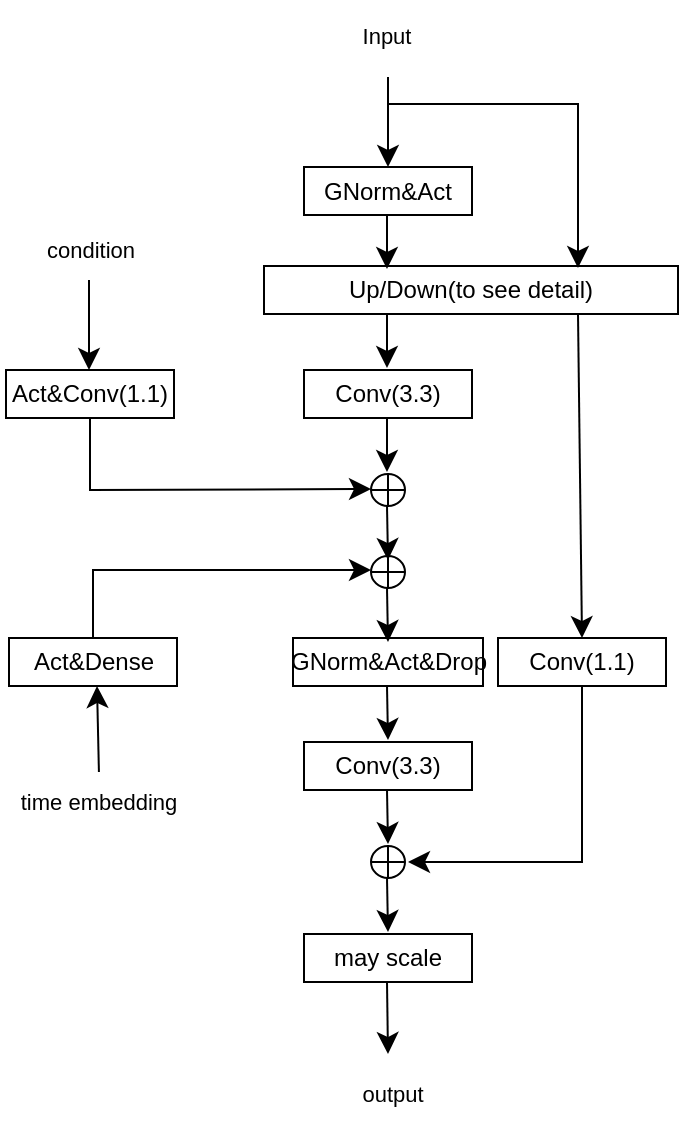 <mxfile version="24.4.9" type="github">
  <diagram name="第 1 页" id="DygReybCaxGx-a4C5FJK">
    <mxGraphModel dx="731" dy="1937" grid="0" gridSize="10" guides="1" tooltips="1" connect="1" arrows="1" fold="1" page="1" pageScale="1" pageWidth="827" pageHeight="1169" math="0" shadow="0">
      <root>
        <mxCell id="0" />
        <mxCell id="1" parent="0" />
        <mxCell id="dHpL6YyHzRV8pgzfWaLm-1" value="GNorm&amp;amp;Act" style="rounded=0;whiteSpace=wrap;html=1;" parent="1" vertex="1">
          <mxGeometry x="279" y="-1041.5" width="84" height="24" as="geometry" />
        </mxCell>
        <mxCell id="ozLYUpGJG7Qx-HOikFMH-2" value="" style="endArrow=classic;html=1;rounded=0;fontSize=12;startSize=8;endSize=8;" parent="1" edge="1">
          <mxGeometry width="50" height="50" relative="1" as="geometry">
            <mxPoint x="321" y="-1086.5" as="sourcePoint" />
            <mxPoint x="321" y="-1041.5" as="targetPoint" />
          </mxGeometry>
        </mxCell>
        <mxCell id="ozLYUpGJG7Qx-HOikFMH-3" value="&lt;font style=&quot;font-size: 11px;&quot;&gt;Input&lt;/font&gt;" style="text;html=1;align=center;verticalAlign=middle;resizable=0;points=[];autosize=1;strokeColor=none;fillColor=none;fontSize=16;rounded=0;" parent="1" vertex="1">
          <mxGeometry x="298.5" y="-1125" width="42" height="31" as="geometry" />
        </mxCell>
        <mxCell id="ozLYUpGJG7Qx-HOikFMH-5" value="Up/Down(to see detail)" style="rounded=0;whiteSpace=wrap;html=1;" parent="1" vertex="1">
          <mxGeometry x="259" y="-992" width="207" height="24" as="geometry" />
        </mxCell>
        <mxCell id="ozLYUpGJG7Qx-HOikFMH-6" value="" style="endArrow=classic;html=1;rounded=0;fontSize=12;startSize=8;endSize=8;" parent="1" edge="1">
          <mxGeometry width="50" height="50" relative="1" as="geometry">
            <mxPoint x="320.5" y="-1017.5" as="sourcePoint" />
            <mxPoint x="320.5" y="-990.5" as="targetPoint" />
          </mxGeometry>
        </mxCell>
        <mxCell id="ozLYUpGJG7Qx-HOikFMH-9" value="" style="endArrow=classic;html=1;rounded=0;fontSize=12;startSize=8;endSize=8;" parent="1" edge="1">
          <mxGeometry width="50" height="50" relative="1" as="geometry">
            <mxPoint x="321" y="-1073" as="sourcePoint" />
            <mxPoint x="416" y="-991" as="targetPoint" />
            <Array as="points">
              <mxPoint x="416" y="-1073" />
            </Array>
          </mxGeometry>
        </mxCell>
        <mxCell id="ozLYUpGJG7Qx-HOikFMH-10" value="Conv(3.3)" style="rounded=0;whiteSpace=wrap;html=1;" parent="1" vertex="1">
          <mxGeometry x="279" y="-940" width="84" height="24" as="geometry" />
        </mxCell>
        <mxCell id="ozLYUpGJG7Qx-HOikFMH-11" value="" style="endArrow=classic;html=1;rounded=0;fontSize=12;startSize=8;endSize=8;" parent="1" edge="1">
          <mxGeometry width="50" height="50" relative="1" as="geometry">
            <mxPoint x="320.5" y="-968" as="sourcePoint" />
            <mxPoint x="320.5" y="-941" as="targetPoint" />
          </mxGeometry>
        </mxCell>
        <mxCell id="ozLYUpGJG7Qx-HOikFMH-12" value="" style="endArrow=classic;html=1;rounded=0;fontSize=12;startSize=8;endSize=8;" parent="1" edge="1">
          <mxGeometry width="50" height="50" relative="1" as="geometry">
            <mxPoint x="320.5" y="-916" as="sourcePoint" />
            <mxPoint x="320.5" y="-889" as="targetPoint" />
          </mxGeometry>
        </mxCell>
        <mxCell id="ozLYUpGJG7Qx-HOikFMH-14" value="" style="shape=orEllipse;perimeter=ellipsePerimeter;whiteSpace=wrap;html=1;backgroundOutline=1;rounded=0;" parent="1" vertex="1">
          <mxGeometry x="312.5" y="-888" width="17" height="16" as="geometry" />
        </mxCell>
        <mxCell id="ozLYUpGJG7Qx-HOikFMH-17" value="Act&amp;amp;Dense" style="rounded=0;whiteSpace=wrap;html=1;" parent="1" vertex="1">
          <mxGeometry x="131.5" y="-806" width="84" height="24" as="geometry" />
        </mxCell>
        <mxCell id="ozLYUpGJG7Qx-HOikFMH-18" value="" style="endArrow=classic;html=1;rounded=0;fontSize=12;startSize=8;endSize=8;exitX=0.51;exitY=0.097;exitDx=0;exitDy=0;exitPerimeter=0;" parent="1" source="ozLYUpGJG7Qx-HOikFMH-19" edge="1">
          <mxGeometry width="50" height="50" relative="1" as="geometry">
            <mxPoint x="177.5" y="-738" as="sourcePoint" />
            <mxPoint x="175.5" y="-782" as="targetPoint" />
          </mxGeometry>
        </mxCell>
        <mxCell id="ozLYUpGJG7Qx-HOikFMH-19" value="&lt;font style=&quot;font-size: 11px;&quot;&gt;time embedding&lt;/font&gt;" style="text;html=1;align=center;verticalAlign=middle;resizable=0;points=[];autosize=1;strokeColor=none;fillColor=none;fontSize=16;rounded=0;" parent="1" vertex="1">
          <mxGeometry x="127.5" y="-742" width="96" height="31" as="geometry" />
        </mxCell>
        <mxCell id="ozLYUpGJG7Qx-HOikFMH-21" value="Act&amp;amp;Conv(1.1)" style="rounded=0;whiteSpace=wrap;html=1;" parent="1" vertex="1">
          <mxGeometry x="130" y="-940" width="84" height="24" as="geometry" />
        </mxCell>
        <mxCell id="ozLYUpGJG7Qx-HOikFMH-22" value="" style="endArrow=classic;html=1;rounded=0;fontSize=12;startSize=8;endSize=8;" parent="1" edge="1">
          <mxGeometry width="50" height="50" relative="1" as="geometry">
            <mxPoint x="171.5" y="-985" as="sourcePoint" />
            <mxPoint x="171.5" y="-940" as="targetPoint" />
          </mxGeometry>
        </mxCell>
        <mxCell id="ozLYUpGJG7Qx-HOikFMH-23" value="" style="endArrow=classic;html=1;rounded=0;fontSize=12;startSize=8;endSize=8;exitX=0.5;exitY=1;exitDx=0;exitDy=0;" parent="1" source="ozLYUpGJG7Qx-HOikFMH-21" edge="1">
          <mxGeometry width="50" height="50" relative="1" as="geometry">
            <mxPoint x="163" y="-880" as="sourcePoint" />
            <mxPoint x="312.5" y="-880.5" as="targetPoint" />
            <Array as="points">
              <mxPoint x="172" y="-880" />
            </Array>
          </mxGeometry>
        </mxCell>
        <mxCell id="ozLYUpGJG7Qx-HOikFMH-24" value="&lt;span style=&quot;font-size: 11px;&quot;&gt;condition&lt;/span&gt;" style="text;html=1;align=center;verticalAlign=middle;resizable=0;points=[];autosize=1;strokeColor=none;fillColor=none;fontSize=16;rounded=0;" parent="1" vertex="1">
          <mxGeometry x="141" y="-1017.5" width="62" height="31" as="geometry" />
        </mxCell>
        <mxCell id="ozLYUpGJG7Qx-HOikFMH-28" value="" style="endArrow=classic;html=1;rounded=0;fontSize=12;startSize=8;endSize=8;" parent="1" edge="1">
          <mxGeometry width="50" height="50" relative="1" as="geometry">
            <mxPoint x="173.5" y="-806" as="sourcePoint" />
            <mxPoint x="312.5" y="-840" as="targetPoint" />
            <Array as="points">
              <mxPoint x="173.5" y="-840" />
            </Array>
          </mxGeometry>
        </mxCell>
        <mxCell id="ozLYUpGJG7Qx-HOikFMH-29" value="" style="shape=orEllipse;perimeter=ellipsePerimeter;whiteSpace=wrap;html=1;backgroundOutline=1;rounded=0;" parent="1" vertex="1">
          <mxGeometry x="312.5" y="-847" width="17" height="16" as="geometry" />
        </mxCell>
        <mxCell id="ozLYUpGJG7Qx-HOikFMH-31" value="" style="endArrow=classic;html=1;rounded=0;fontSize=12;startSize=8;endSize=8;" parent="1" edge="1">
          <mxGeometry width="50" height="50" relative="1" as="geometry">
            <mxPoint x="320.5" y="-872" as="sourcePoint" />
            <mxPoint x="321" y="-845" as="targetPoint" />
          </mxGeometry>
        </mxCell>
        <mxCell id="ozLYUpGJG7Qx-HOikFMH-33" value="GNorm&amp;amp;Act&amp;amp;Drop" style="rounded=0;whiteSpace=wrap;html=1;" parent="1" vertex="1">
          <mxGeometry x="273.5" y="-806" width="95" height="24" as="geometry" />
        </mxCell>
        <mxCell id="ozLYUpGJG7Qx-HOikFMH-34" value="" style="endArrow=classic;html=1;rounded=0;fontSize=12;startSize=8;endSize=8;" parent="1" edge="1">
          <mxGeometry width="50" height="50" relative="1" as="geometry">
            <mxPoint x="320.5" y="-831" as="sourcePoint" />
            <mxPoint x="321" y="-804" as="targetPoint" />
          </mxGeometry>
        </mxCell>
        <mxCell id="ozLYUpGJG7Qx-HOikFMH-36" value="Conv(3.3)" style="rounded=0;whiteSpace=wrap;html=1;" parent="1" vertex="1">
          <mxGeometry x="279" y="-754" width="84" height="24" as="geometry" />
        </mxCell>
        <mxCell id="ozLYUpGJG7Qx-HOikFMH-37" value="" style="endArrow=classic;html=1;rounded=0;fontSize=12;startSize=8;endSize=8;" parent="1" edge="1">
          <mxGeometry width="50" height="50" relative="1" as="geometry">
            <mxPoint x="320.5" y="-782" as="sourcePoint" />
            <mxPoint x="321" y="-755" as="targetPoint" />
          </mxGeometry>
        </mxCell>
        <mxCell id="ozLYUpGJG7Qx-HOikFMH-38" value="Conv(1.1)" style="rounded=0;whiteSpace=wrap;html=1;" parent="1" vertex="1">
          <mxGeometry x="376" y="-806" width="84" height="24" as="geometry" />
        </mxCell>
        <mxCell id="ozLYUpGJG7Qx-HOikFMH-39" value="" style="endArrow=classic;html=1;rounded=0;fontSize=12;startSize=8;endSize=8;entryX=0.5;entryY=0;entryDx=0;entryDy=0;" parent="1" target="ozLYUpGJG7Qx-HOikFMH-38" edge="1">
          <mxGeometry width="50" height="50" relative="1" as="geometry">
            <mxPoint x="416" y="-968" as="sourcePoint" />
            <mxPoint x="416" y="-910" as="targetPoint" />
          </mxGeometry>
        </mxCell>
        <mxCell id="ozLYUpGJG7Qx-HOikFMH-40" value="" style="shape=orEllipse;perimeter=ellipsePerimeter;whiteSpace=wrap;html=1;backgroundOutline=1;rounded=0;" parent="1" vertex="1">
          <mxGeometry x="312.5" y="-702" width="17" height="16" as="geometry" />
        </mxCell>
        <mxCell id="ozLYUpGJG7Qx-HOikFMH-41" value="" style="endArrow=classic;html=1;rounded=0;fontSize=12;startSize=8;endSize=8;" parent="1" edge="1">
          <mxGeometry width="50" height="50" relative="1" as="geometry">
            <mxPoint x="320.5" y="-730" as="sourcePoint" />
            <mxPoint x="321" y="-703" as="targetPoint" />
          </mxGeometry>
        </mxCell>
        <mxCell id="ozLYUpGJG7Qx-HOikFMH-42" value="" style="endArrow=classic;html=1;rounded=0;fontSize=12;startSize=8;endSize=8;exitX=0.5;exitY=1;exitDx=0;exitDy=0;" parent="1" source="ozLYUpGJG7Qx-HOikFMH-38" edge="1">
          <mxGeometry width="50" height="50" relative="1" as="geometry">
            <mxPoint x="416.5" y="-780" as="sourcePoint" />
            <mxPoint x="331" y="-694" as="targetPoint" />
            <Array as="points">
              <mxPoint x="418" y="-694" />
            </Array>
          </mxGeometry>
        </mxCell>
        <mxCell id="ozLYUpGJG7Qx-HOikFMH-43" value="may scale" style="rounded=0;whiteSpace=wrap;html=1;" parent="1" vertex="1">
          <mxGeometry x="279" y="-658" width="84" height="24" as="geometry" />
        </mxCell>
        <mxCell id="ozLYUpGJG7Qx-HOikFMH-44" value="" style="endArrow=classic;html=1;rounded=0;fontSize=12;startSize=8;endSize=8;" parent="1" edge="1">
          <mxGeometry width="50" height="50" relative="1" as="geometry">
            <mxPoint x="320.5" y="-686" as="sourcePoint" />
            <mxPoint x="321" y="-659" as="targetPoint" />
          </mxGeometry>
        </mxCell>
        <mxCell id="ozLYUpGJG7Qx-HOikFMH-46" value="" style="endArrow=classic;html=1;rounded=0;fontSize=12;startSize=8;endSize=8;" parent="1" edge="1">
          <mxGeometry width="50" height="50" relative="1" as="geometry">
            <mxPoint x="320.5" y="-634" as="sourcePoint" />
            <mxPoint x="321" y="-598" as="targetPoint" />
          </mxGeometry>
        </mxCell>
        <mxCell id="ozLYUpGJG7Qx-HOikFMH-47" value="&lt;font style=&quot;font-size: 11px;&quot;&gt;output&lt;/font&gt;" style="text;html=1;align=center;verticalAlign=middle;resizable=0;points=[];autosize=1;strokeColor=none;fillColor=none;fontSize=16;rounded=0;" parent="1" vertex="1">
          <mxGeometry x="298.5" y="-596" width="49" height="31" as="geometry" />
        </mxCell>
      </root>
    </mxGraphModel>
  </diagram>
</mxfile>
